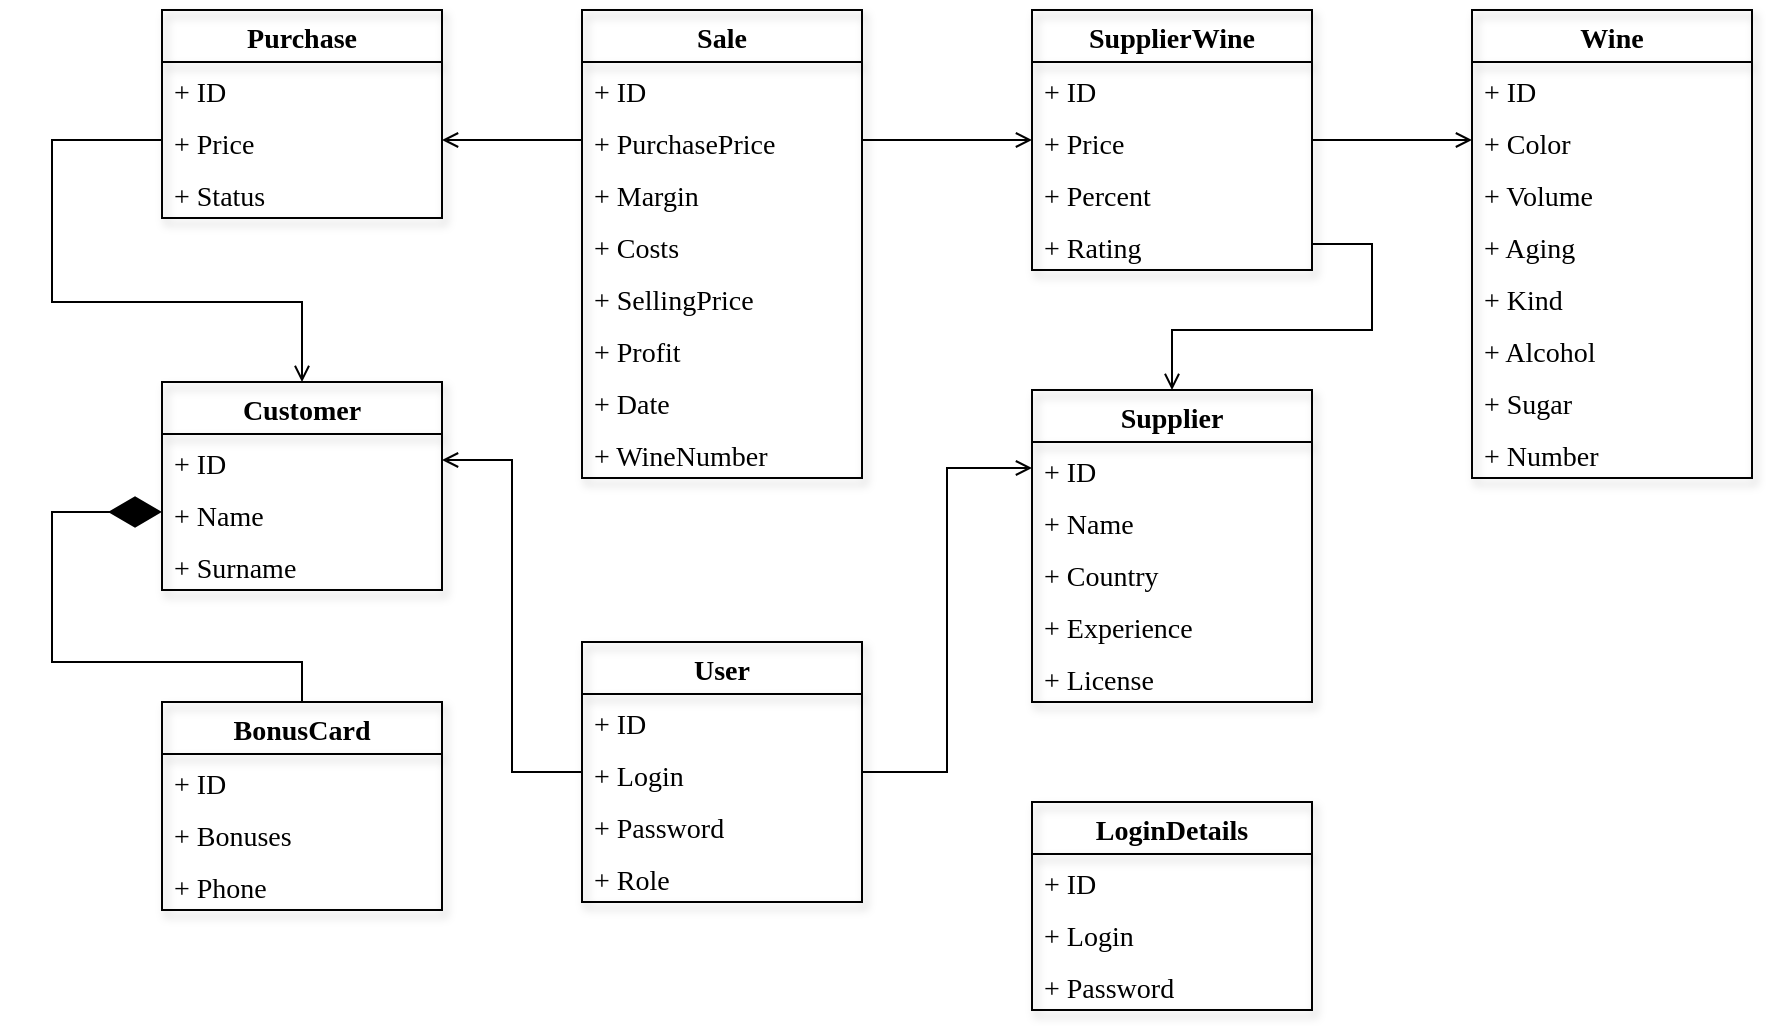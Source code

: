 <mxfile version="20.0.4" type="device"><diagram id="V_JjQCw-sMjTKmSSB4iV" name="Page-1"><mxGraphModel dx="966" dy="589" grid="1" gridSize="10" guides="1" tooltips="1" connect="1" arrows="1" fold="1" page="1" pageScale="1" pageWidth="900" pageHeight="600" math="0" shadow="0"><root><mxCell id="0"/><mxCell id="1" parent="0"/><mxCell id="QiQRAlaP1yW0aG1UXWED-1" value="BonusCard" style="swimlane;fontStyle=1;childLayout=stackLayout;horizontal=1;startSize=26;fillColor=none;horizontalStack=0;resizeParent=1;resizeParentMax=0;resizeLast=0;collapsible=1;marginBottom=0;fontSize=14;fontFamily=Times New Roman;shadow=1;" vertex="1" parent="1"><mxGeometry x="80" y="396" width="140" height="104" as="geometry"/></mxCell><mxCell id="QiQRAlaP1yW0aG1UXWED-2" value="+ ID" style="text;strokeColor=none;fillColor=none;align=left;verticalAlign=top;spacingLeft=4;spacingRight=4;overflow=hidden;rotatable=0;points=[[0,0.5],[1,0.5]];portConstraint=eastwest;fontSize=14;fontFamily=Times New Roman;shadow=1;" vertex="1" parent="QiQRAlaP1yW0aG1UXWED-1"><mxGeometry y="26" width="140" height="26" as="geometry"/></mxCell><mxCell id="QiQRAlaP1yW0aG1UXWED-3" value="+ Bonuses" style="text;strokeColor=none;fillColor=none;align=left;verticalAlign=top;spacingLeft=4;spacingRight=4;overflow=hidden;rotatable=0;points=[[0,0.5],[1,0.5]];portConstraint=eastwest;fontSize=14;fontFamily=Times New Roman;shadow=1;" vertex="1" parent="QiQRAlaP1yW0aG1UXWED-1"><mxGeometry y="52" width="140" height="26" as="geometry"/></mxCell><mxCell id="QiQRAlaP1yW0aG1UXWED-4" value="+ Phone" style="text;strokeColor=none;fillColor=none;align=left;verticalAlign=top;spacingLeft=4;spacingRight=4;overflow=hidden;rotatable=0;points=[[0,0.5],[1,0.5]];portConstraint=eastwest;fontSize=14;fontFamily=Times New Roman;shadow=1;" vertex="1" parent="QiQRAlaP1yW0aG1UXWED-1"><mxGeometry y="78" width="140" height="26" as="geometry"/></mxCell><mxCell id="QiQRAlaP1yW0aG1UXWED-5" value="Customer" style="swimlane;fontStyle=1;childLayout=stackLayout;horizontal=1;startSize=26;fillColor=none;horizontalStack=0;resizeParent=1;resizeParentMax=0;resizeLast=0;collapsible=1;marginBottom=0;fontSize=14;fontFamily=Times New Roman;shadow=1;" vertex="1" parent="1"><mxGeometry x="80" y="236" width="140" height="104" as="geometry"/></mxCell><mxCell id="QiQRAlaP1yW0aG1UXWED-6" value="+ ID" style="text;strokeColor=none;fillColor=none;align=left;verticalAlign=top;spacingLeft=4;spacingRight=4;overflow=hidden;rotatable=0;points=[[0,0.5],[1,0.5]];portConstraint=eastwest;fontSize=14;fontFamily=Times New Roman;shadow=1;" vertex="1" parent="QiQRAlaP1yW0aG1UXWED-5"><mxGeometry y="26" width="140" height="26" as="geometry"/></mxCell><mxCell id="QiQRAlaP1yW0aG1UXWED-7" value="+ Name&#10;" style="text;strokeColor=none;fillColor=none;align=left;verticalAlign=top;spacingLeft=4;spacingRight=4;overflow=hidden;rotatable=0;points=[[0,0.5],[1,0.5]];portConstraint=eastwest;fontSize=14;fontFamily=Times New Roman;shadow=1;" vertex="1" parent="QiQRAlaP1yW0aG1UXWED-5"><mxGeometry y="52" width="140" height="26" as="geometry"/></mxCell><mxCell id="QiQRAlaP1yW0aG1UXWED-8" value="+ Surname&#10;" style="text;strokeColor=none;fillColor=none;align=left;verticalAlign=top;spacingLeft=4;spacingRight=4;overflow=hidden;rotatable=0;points=[[0,0.5],[1,0.5]];portConstraint=eastwest;fontSize=14;fontFamily=Times New Roman;shadow=1;" vertex="1" parent="QiQRAlaP1yW0aG1UXWED-5"><mxGeometry y="78" width="140" height="26" as="geometry"/></mxCell><mxCell id="QiQRAlaP1yW0aG1UXWED-9" value="Purchase" style="swimlane;fontStyle=1;childLayout=stackLayout;horizontal=1;startSize=26;fillColor=none;horizontalStack=0;resizeParent=1;resizeParentMax=0;resizeLast=0;collapsible=1;marginBottom=0;fontSize=14;fontFamily=Times New Roman;shadow=1;" vertex="1" parent="1"><mxGeometry x="80" y="50" width="140" height="104" as="geometry"/></mxCell><mxCell id="QiQRAlaP1yW0aG1UXWED-10" value="+ ID" style="text;strokeColor=none;fillColor=none;align=left;verticalAlign=top;spacingLeft=4;spacingRight=4;overflow=hidden;rotatable=0;points=[[0,0.5],[1,0.5]];portConstraint=eastwest;fontSize=14;fontFamily=Times New Roman;shadow=1;" vertex="1" parent="QiQRAlaP1yW0aG1UXWED-9"><mxGeometry y="26" width="140" height="26" as="geometry"/></mxCell><mxCell id="QiQRAlaP1yW0aG1UXWED-11" value="+ Price" style="text;strokeColor=none;fillColor=none;align=left;verticalAlign=top;spacingLeft=4;spacingRight=4;overflow=hidden;rotatable=0;points=[[0,0.5],[1,0.5]];portConstraint=eastwest;fontSize=14;fontFamily=Times New Roman;shadow=1;" vertex="1" parent="QiQRAlaP1yW0aG1UXWED-9"><mxGeometry y="52" width="140" height="26" as="geometry"/></mxCell><mxCell id="QiQRAlaP1yW0aG1UXWED-12" value="+ Status" style="text;strokeColor=none;fillColor=none;align=left;verticalAlign=top;spacingLeft=4;spacingRight=4;overflow=hidden;rotatable=0;points=[[0,0.5],[1,0.5]];portConstraint=eastwest;fontSize=14;fontFamily=Times New Roman;shadow=1;" vertex="1" parent="QiQRAlaP1yW0aG1UXWED-9"><mxGeometry y="78" width="140" height="26" as="geometry"/></mxCell><mxCell id="QiQRAlaP1yW0aG1UXWED-13" value="Sale" style="swimlane;fontStyle=1;childLayout=stackLayout;horizontal=1;startSize=26;fillColor=none;horizontalStack=0;resizeParent=1;resizeParentMax=0;resizeLast=0;collapsible=1;marginBottom=0;fontSize=14;fontFamily=Times New Roman;shadow=1;" vertex="1" parent="1"><mxGeometry x="290" y="50" width="140" height="234" as="geometry"/></mxCell><mxCell id="QiQRAlaP1yW0aG1UXWED-14" value="+ ID" style="text;strokeColor=none;fillColor=none;align=left;verticalAlign=top;spacingLeft=4;spacingRight=4;overflow=hidden;rotatable=0;points=[[0,0.5],[1,0.5]];portConstraint=eastwest;fontSize=14;fontFamily=Times New Roman;shadow=1;" vertex="1" parent="QiQRAlaP1yW0aG1UXWED-13"><mxGeometry y="26" width="140" height="26" as="geometry"/></mxCell><mxCell id="QiQRAlaP1yW0aG1UXWED-15" value="+ PurchasePrice&#10;" style="text;strokeColor=none;fillColor=none;align=left;verticalAlign=top;spacingLeft=4;spacingRight=4;overflow=hidden;rotatable=0;points=[[0,0.5],[1,0.5]];portConstraint=eastwest;fontSize=14;fontFamily=Times New Roman;shadow=1;" vertex="1" parent="QiQRAlaP1yW0aG1UXWED-13"><mxGeometry y="52" width="140" height="26" as="geometry"/></mxCell><mxCell id="QiQRAlaP1yW0aG1UXWED-16" value="+ Margin" style="text;strokeColor=none;fillColor=none;align=left;verticalAlign=top;spacingLeft=4;spacingRight=4;overflow=hidden;rotatable=0;points=[[0,0.5],[1,0.5]];portConstraint=eastwest;fontSize=14;fontFamily=Times New Roman;shadow=1;" vertex="1" parent="QiQRAlaP1yW0aG1UXWED-13"><mxGeometry y="78" width="140" height="26" as="geometry"/></mxCell><mxCell id="QiQRAlaP1yW0aG1UXWED-17" value="+ Costs" style="text;strokeColor=none;fillColor=none;align=left;verticalAlign=top;spacingLeft=4;spacingRight=4;overflow=hidden;rotatable=0;points=[[0,0.5],[1,0.5]];portConstraint=eastwest;fontSize=14;fontFamily=Times New Roman;shadow=1;" vertex="1" parent="QiQRAlaP1yW0aG1UXWED-13"><mxGeometry y="104" width="140" height="26" as="geometry"/></mxCell><mxCell id="QiQRAlaP1yW0aG1UXWED-18" value="+ SellingPrice" style="text;strokeColor=none;fillColor=none;align=left;verticalAlign=top;spacingLeft=4;spacingRight=4;overflow=hidden;rotatable=0;points=[[0,0.5],[1,0.5]];portConstraint=eastwest;fontSize=14;fontFamily=Times New Roman;shadow=1;" vertex="1" parent="QiQRAlaP1yW0aG1UXWED-13"><mxGeometry y="130" width="140" height="26" as="geometry"/></mxCell><mxCell id="QiQRAlaP1yW0aG1UXWED-19" value="+ Profit" style="text;strokeColor=none;fillColor=none;align=left;verticalAlign=top;spacingLeft=4;spacingRight=4;overflow=hidden;rotatable=0;points=[[0,0.5],[1,0.5]];portConstraint=eastwest;fontSize=14;fontFamily=Times New Roman;shadow=1;" vertex="1" parent="QiQRAlaP1yW0aG1UXWED-13"><mxGeometry y="156" width="140" height="26" as="geometry"/></mxCell><mxCell id="QiQRAlaP1yW0aG1UXWED-20" value="+ Date" style="text;strokeColor=none;fillColor=none;align=left;verticalAlign=top;spacingLeft=4;spacingRight=4;overflow=hidden;rotatable=0;points=[[0,0.5],[1,0.5]];portConstraint=eastwest;fontSize=14;fontFamily=Times New Roman;shadow=1;" vertex="1" parent="QiQRAlaP1yW0aG1UXWED-13"><mxGeometry y="182" width="140" height="26" as="geometry"/></mxCell><mxCell id="QiQRAlaP1yW0aG1UXWED-21" value="+ WineNumber" style="text;strokeColor=none;fillColor=none;align=left;verticalAlign=top;spacingLeft=4;spacingRight=4;overflow=hidden;rotatable=0;points=[[0,0.5],[1,0.5]];portConstraint=eastwest;fontSize=14;fontFamily=Times New Roman;shadow=1;" vertex="1" parent="QiQRAlaP1yW0aG1UXWED-13"><mxGeometry y="208" width="140" height="26" as="geometry"/></mxCell><mxCell id="QiQRAlaP1yW0aG1UXWED-22" value="Wine" style="swimlane;fontStyle=1;childLayout=stackLayout;horizontal=1;startSize=26;fillColor=none;horizontalStack=0;resizeParent=1;resizeParentMax=0;resizeLast=0;collapsible=1;marginBottom=0;fontSize=14;fontFamily=Times New Roman;shadow=1;" vertex="1" parent="1"><mxGeometry x="735" y="50" width="140" height="234" as="geometry"/></mxCell><mxCell id="QiQRAlaP1yW0aG1UXWED-23" value="+ ID" style="text;strokeColor=none;fillColor=none;align=left;verticalAlign=top;spacingLeft=4;spacingRight=4;overflow=hidden;rotatable=0;points=[[0,0.5],[1,0.5]];portConstraint=eastwest;fontSize=14;fontFamily=Times New Roman;shadow=1;" vertex="1" parent="QiQRAlaP1yW0aG1UXWED-22"><mxGeometry y="26" width="140" height="26" as="geometry"/></mxCell><mxCell id="QiQRAlaP1yW0aG1UXWED-24" value="+ Color&#10;" style="text;strokeColor=none;fillColor=none;align=left;verticalAlign=top;spacingLeft=4;spacingRight=4;overflow=hidden;rotatable=0;points=[[0,0.5],[1,0.5]];portConstraint=eastwest;fontSize=14;fontFamily=Times New Roman;shadow=1;" vertex="1" parent="QiQRAlaP1yW0aG1UXWED-22"><mxGeometry y="52" width="140" height="26" as="geometry"/></mxCell><mxCell id="QiQRAlaP1yW0aG1UXWED-25" value="+ Volume" style="text;strokeColor=none;fillColor=none;align=left;verticalAlign=top;spacingLeft=4;spacingRight=4;overflow=hidden;rotatable=0;points=[[0,0.5],[1,0.5]];portConstraint=eastwest;fontSize=14;fontFamily=Times New Roman;shadow=1;" vertex="1" parent="QiQRAlaP1yW0aG1UXWED-22"><mxGeometry y="78" width="140" height="26" as="geometry"/></mxCell><mxCell id="QiQRAlaP1yW0aG1UXWED-26" value="+ Aging" style="text;strokeColor=none;fillColor=none;align=left;verticalAlign=top;spacingLeft=4;spacingRight=4;overflow=hidden;rotatable=0;points=[[0,0.5],[1,0.5]];portConstraint=eastwest;fontSize=14;fontFamily=Times New Roman;shadow=1;" vertex="1" parent="QiQRAlaP1yW0aG1UXWED-22"><mxGeometry y="104" width="140" height="26" as="geometry"/></mxCell><mxCell id="QiQRAlaP1yW0aG1UXWED-27" value="+ Kind" style="text;strokeColor=none;fillColor=none;align=left;verticalAlign=top;spacingLeft=4;spacingRight=4;overflow=hidden;rotatable=0;points=[[0,0.5],[1,0.5]];portConstraint=eastwest;fontSize=14;fontFamily=Times New Roman;shadow=1;" vertex="1" parent="QiQRAlaP1yW0aG1UXWED-22"><mxGeometry y="130" width="140" height="26" as="geometry"/></mxCell><mxCell id="QiQRAlaP1yW0aG1UXWED-28" value="+ Alcohol" style="text;strokeColor=none;fillColor=none;align=left;verticalAlign=top;spacingLeft=4;spacingRight=4;overflow=hidden;rotatable=0;points=[[0,0.5],[1,0.5]];portConstraint=eastwest;fontSize=14;fontFamily=Times New Roman;shadow=1;" vertex="1" parent="QiQRAlaP1yW0aG1UXWED-22"><mxGeometry y="156" width="140" height="26" as="geometry"/></mxCell><mxCell id="QiQRAlaP1yW0aG1UXWED-29" value="+ Sugar" style="text;strokeColor=none;fillColor=none;align=left;verticalAlign=top;spacingLeft=4;spacingRight=4;overflow=hidden;rotatable=0;points=[[0,0.5],[1,0.5]];portConstraint=eastwest;fontSize=14;fontFamily=Times New Roman;shadow=1;" vertex="1" parent="QiQRAlaP1yW0aG1UXWED-22"><mxGeometry y="182" width="140" height="26" as="geometry"/></mxCell><mxCell id="QiQRAlaP1yW0aG1UXWED-30" value="+ Number" style="text;strokeColor=none;fillColor=none;align=left;verticalAlign=top;spacingLeft=4;spacingRight=4;overflow=hidden;rotatable=0;points=[[0,0.5],[1,0.5]];portConstraint=eastwest;fontSize=14;fontFamily=Times New Roman;shadow=1;" vertex="1" parent="QiQRAlaP1yW0aG1UXWED-22"><mxGeometry y="208" width="140" height="26" as="geometry"/></mxCell><mxCell id="QiQRAlaP1yW0aG1UXWED-31" value="Supplier" style="swimlane;fontStyle=1;childLayout=stackLayout;horizontal=1;startSize=26;fillColor=none;horizontalStack=0;resizeParent=1;resizeParentMax=0;resizeLast=0;collapsible=1;marginBottom=0;fontSize=14;fontFamily=Times New Roman;shadow=1;" vertex="1" parent="1"><mxGeometry x="515" y="240" width="140" height="156" as="geometry"/></mxCell><mxCell id="QiQRAlaP1yW0aG1UXWED-32" value="+ ID" style="text;strokeColor=none;fillColor=none;align=left;verticalAlign=top;spacingLeft=4;spacingRight=4;overflow=hidden;rotatable=0;points=[[0,0.5],[1,0.5]];portConstraint=eastwest;fontSize=14;fontFamily=Times New Roman;shadow=1;" vertex="1" parent="QiQRAlaP1yW0aG1UXWED-31"><mxGeometry y="26" width="140" height="26" as="geometry"/></mxCell><mxCell id="QiQRAlaP1yW0aG1UXWED-33" value="+ Name&#10;" style="text;strokeColor=none;fillColor=none;align=left;verticalAlign=top;spacingLeft=4;spacingRight=4;overflow=hidden;rotatable=0;points=[[0,0.5],[1,0.5]];portConstraint=eastwest;fontSize=14;fontFamily=Times New Roman;shadow=1;" vertex="1" parent="QiQRAlaP1yW0aG1UXWED-31"><mxGeometry y="52" width="140" height="26" as="geometry"/></mxCell><mxCell id="QiQRAlaP1yW0aG1UXWED-34" value="+ Country&#10;" style="text;strokeColor=none;fillColor=none;align=left;verticalAlign=top;spacingLeft=4;spacingRight=4;overflow=hidden;rotatable=0;points=[[0,0.5],[1,0.5]];portConstraint=eastwest;fontSize=14;fontFamily=Times New Roman;shadow=1;" vertex="1" parent="QiQRAlaP1yW0aG1UXWED-31"><mxGeometry y="78" width="140" height="26" as="geometry"/></mxCell><mxCell id="QiQRAlaP1yW0aG1UXWED-35" value="+ Experience" style="text;strokeColor=none;fillColor=none;align=left;verticalAlign=top;spacingLeft=4;spacingRight=4;overflow=hidden;rotatable=0;points=[[0,0.5],[1,0.5]];portConstraint=eastwest;fontSize=14;fontFamily=Times New Roman;shadow=1;" vertex="1" parent="QiQRAlaP1yW0aG1UXWED-31"><mxGeometry y="104" width="140" height="26" as="geometry"/></mxCell><mxCell id="QiQRAlaP1yW0aG1UXWED-36" value="+ License" style="text;strokeColor=none;fillColor=none;align=left;verticalAlign=top;spacingLeft=4;spacingRight=4;overflow=hidden;rotatable=0;points=[[0,0.5],[1,0.5]];portConstraint=eastwest;fontSize=14;fontFamily=Times New Roman;shadow=1;" vertex="1" parent="QiQRAlaP1yW0aG1UXWED-31"><mxGeometry y="130" width="140" height="26" as="geometry"/></mxCell><mxCell id="QiQRAlaP1yW0aG1UXWED-37" style="edgeStyle=orthogonalEdgeStyle;rounded=0;orthogonalLoop=1;jettySize=auto;html=1;exitX=1;exitY=0.5;exitDx=0;exitDy=0;fontFamily=Times New Roman;fontSize=14;endArrow=open;endFill=0;entryX=0;entryY=0.5;entryDx=0;entryDy=0;" edge="1" parent="1" source="QiQRAlaP1yW0aG1UXWED-15" target="QiQRAlaP1yW0aG1UXWED-48"><mxGeometry relative="1" as="geometry"><mxPoint x="465" y="66" as="targetPoint"/></mxGeometry></mxCell><mxCell id="QiQRAlaP1yW0aG1UXWED-38" style="edgeStyle=orthogonalEdgeStyle;rounded=0;orthogonalLoop=1;jettySize=auto;html=1;exitX=0;exitY=0.5;exitDx=0;exitDy=0;entryX=1;entryY=0.5;entryDx=0;entryDy=0;fontFamily=Times New Roman;fontSize=14;endArrow=open;endFill=0;" edge="1" parent="1" source="QiQRAlaP1yW0aG1UXWED-15" target="QiQRAlaP1yW0aG1UXWED-11"><mxGeometry relative="1" as="geometry"/></mxCell><mxCell id="QiQRAlaP1yW0aG1UXWED-39" value="" style="endArrow=diamondThin;endFill=1;endSize=24;html=1;rounded=0;fontFamily=Times New Roman;fontSize=14;exitX=0.5;exitY=0;exitDx=0;exitDy=0;entryX=0;entryY=0.5;entryDx=0;entryDy=0;" edge="1" parent="1" source="QiQRAlaP1yW0aG1UXWED-1" target="QiQRAlaP1yW0aG1UXWED-7"><mxGeometry width="160" relative="1" as="geometry"><mxPoint x="350" y="340" as="sourcePoint"/><mxPoint x="205" y="336" as="targetPoint"/><Array as="points"><mxPoint x="150" y="376"/><mxPoint x="25" y="376"/><mxPoint x="25" y="301"/></Array></mxGeometry></mxCell><mxCell id="QiQRAlaP1yW0aG1UXWED-40" style="edgeStyle=orthogonalEdgeStyle;rounded=0;orthogonalLoop=1;jettySize=auto;html=1;exitX=0;exitY=0.5;exitDx=0;exitDy=0;entryX=0.5;entryY=0;entryDx=0;entryDy=0;fontFamily=Times New Roman;fontSize=14;endArrow=open;endFill=0;" edge="1" parent="1" source="QiQRAlaP1yW0aG1UXWED-11" target="QiQRAlaP1yW0aG1UXWED-5"><mxGeometry relative="1" as="geometry"><Array as="points"><mxPoint x="25" y="115"/><mxPoint x="25" y="196"/><mxPoint x="150" y="196"/></Array></mxGeometry></mxCell><mxCell id="QiQRAlaP1yW0aG1UXWED-41" value="User" style="swimlane;fontStyle=1;childLayout=stackLayout;horizontal=1;startSize=26;fillColor=none;horizontalStack=0;resizeParent=1;resizeParentMax=0;resizeLast=0;collapsible=1;marginBottom=0;fontSize=14;fontFamily=Times New Roman;shadow=1;" vertex="1" parent="1"><mxGeometry x="290" y="366" width="140" height="130" as="geometry"/></mxCell><mxCell id="QiQRAlaP1yW0aG1UXWED-42" value="+ ID" style="text;strokeColor=none;fillColor=none;align=left;verticalAlign=top;spacingLeft=4;spacingRight=4;overflow=hidden;rotatable=0;points=[[0,0.5],[1,0.5]];portConstraint=eastwest;fontSize=14;fontFamily=Times New Roman;shadow=1;" vertex="1" parent="QiQRAlaP1yW0aG1UXWED-41"><mxGeometry y="26" width="140" height="26" as="geometry"/></mxCell><mxCell id="QiQRAlaP1yW0aG1UXWED-43" value="+ Login" style="text;strokeColor=none;fillColor=none;align=left;verticalAlign=top;spacingLeft=4;spacingRight=4;overflow=hidden;rotatable=0;points=[[0,0.5],[1,0.5]];portConstraint=eastwest;fontSize=14;fontFamily=Times New Roman;shadow=1;" vertex="1" parent="QiQRAlaP1yW0aG1UXWED-41"><mxGeometry y="52" width="140" height="26" as="geometry"/></mxCell><mxCell id="QiQRAlaP1yW0aG1UXWED-44" value="+ Password" style="text;strokeColor=none;fillColor=none;align=left;verticalAlign=top;spacingLeft=4;spacingRight=4;overflow=hidden;rotatable=0;points=[[0,0.5],[1,0.5]];portConstraint=eastwest;fontSize=14;fontFamily=Times New Roman;shadow=1;" vertex="1" parent="QiQRAlaP1yW0aG1UXWED-41"><mxGeometry y="78" width="140" height="26" as="geometry"/></mxCell><mxCell id="QiQRAlaP1yW0aG1UXWED-45" value="+ Role" style="text;strokeColor=none;fillColor=none;align=left;verticalAlign=top;spacingLeft=4;spacingRight=4;overflow=hidden;rotatable=0;points=[[0,0.5],[1,0.5]];portConstraint=eastwest;fontSize=14;fontFamily=Times New Roman;shadow=1;" vertex="1" parent="QiQRAlaP1yW0aG1UXWED-41"><mxGeometry y="104" width="140" height="26" as="geometry"/></mxCell><mxCell id="QiQRAlaP1yW0aG1UXWED-46" value="SupplierWine" style="swimlane;fontStyle=1;childLayout=stackLayout;horizontal=1;startSize=26;fillColor=none;horizontalStack=0;resizeParent=1;resizeParentMax=0;resizeLast=0;collapsible=1;marginBottom=0;fontSize=14;fontFamily=Times New Roman;shadow=1;" vertex="1" parent="1"><mxGeometry x="515" y="50" width="140" height="130" as="geometry"/></mxCell><mxCell id="QiQRAlaP1yW0aG1UXWED-47" value="+ ID" style="text;strokeColor=none;fillColor=none;align=left;verticalAlign=top;spacingLeft=4;spacingRight=4;overflow=hidden;rotatable=0;points=[[0,0.5],[1,0.5]];portConstraint=eastwest;fontSize=14;fontFamily=Times New Roman;shadow=1;" vertex="1" parent="QiQRAlaP1yW0aG1UXWED-46"><mxGeometry y="26" width="140" height="26" as="geometry"/></mxCell><mxCell id="QiQRAlaP1yW0aG1UXWED-48" value="+ Price" style="text;strokeColor=none;fillColor=none;align=left;verticalAlign=top;spacingLeft=4;spacingRight=4;overflow=hidden;rotatable=0;points=[[0,0.5],[1,0.5]];portConstraint=eastwest;fontSize=14;fontFamily=Times New Roman;shadow=1;" vertex="1" parent="QiQRAlaP1yW0aG1UXWED-46"><mxGeometry y="52" width="140" height="26" as="geometry"/></mxCell><mxCell id="QiQRAlaP1yW0aG1UXWED-49" value="+ Percent&#10;" style="text;strokeColor=none;fillColor=none;align=left;verticalAlign=top;spacingLeft=4;spacingRight=4;overflow=hidden;rotatable=0;points=[[0,0.5],[1,0.5]];portConstraint=eastwest;fontSize=14;fontFamily=Times New Roman;shadow=1;" vertex="1" parent="QiQRAlaP1yW0aG1UXWED-46"><mxGeometry y="78" width="140" height="26" as="geometry"/></mxCell><mxCell id="QiQRAlaP1yW0aG1UXWED-50" value="+ Rating" style="text;strokeColor=none;fillColor=none;align=left;verticalAlign=top;spacingLeft=4;spacingRight=4;overflow=hidden;rotatable=0;points=[[0,0.5],[1,0.5]];portConstraint=eastwest;fontSize=14;fontFamily=Times New Roman;shadow=1;" vertex="1" parent="QiQRAlaP1yW0aG1UXWED-46"><mxGeometry y="104" width="140" height="26" as="geometry"/></mxCell><mxCell id="QiQRAlaP1yW0aG1UXWED-51" style="edgeStyle=orthogonalEdgeStyle;rounded=0;orthogonalLoop=1;jettySize=auto;html=1;exitX=1;exitY=0.5;exitDx=0;exitDy=0;entryX=0;entryY=0.5;entryDx=0;entryDy=0;endArrow=open;endFill=0;" edge="1" parent="1" source="QiQRAlaP1yW0aG1UXWED-48" target="QiQRAlaP1yW0aG1UXWED-24"><mxGeometry relative="1" as="geometry"/></mxCell><mxCell id="QiQRAlaP1yW0aG1UXWED-52" style="edgeStyle=orthogonalEdgeStyle;rounded=0;orthogonalLoop=1;jettySize=auto;html=1;exitX=1;exitY=0.5;exitDx=0;exitDy=0;entryX=0.5;entryY=0;entryDx=0;entryDy=0;endArrow=open;endFill=0;" edge="1" parent="1" source="QiQRAlaP1yW0aG1UXWED-50" target="QiQRAlaP1yW0aG1UXWED-31"><mxGeometry relative="1" as="geometry"><Array as="points"><mxPoint x="685" y="167"/><mxPoint x="685" y="210"/><mxPoint x="585" y="210"/></Array></mxGeometry></mxCell><mxCell id="QiQRAlaP1yW0aG1UXWED-53" style="edgeStyle=orthogonalEdgeStyle;rounded=0;orthogonalLoop=1;jettySize=auto;html=1;exitX=1;exitY=0.5;exitDx=0;exitDy=0;entryX=0;entryY=0.5;entryDx=0;entryDy=0;endArrow=open;endFill=0;" edge="1" parent="1" source="QiQRAlaP1yW0aG1UXWED-43" target="QiQRAlaP1yW0aG1UXWED-32"><mxGeometry relative="1" as="geometry"/></mxCell><mxCell id="QiQRAlaP1yW0aG1UXWED-54" style="edgeStyle=orthogonalEdgeStyle;rounded=0;orthogonalLoop=1;jettySize=auto;html=1;exitX=0;exitY=0.5;exitDx=0;exitDy=0;entryX=1;entryY=0.5;entryDx=0;entryDy=0;endArrow=open;endFill=0;" edge="1" parent="1" source="QiQRAlaP1yW0aG1UXWED-43" target="QiQRAlaP1yW0aG1UXWED-6"><mxGeometry relative="1" as="geometry"/></mxCell><mxCell id="QiQRAlaP1yW0aG1UXWED-55" value="LoginDetails" style="swimlane;fontStyle=1;childLayout=stackLayout;horizontal=1;startSize=26;fillColor=none;horizontalStack=0;resizeParent=1;resizeParentMax=0;resizeLast=0;collapsible=1;marginBottom=0;fontSize=14;fontFamily=Times New Roman;shadow=1;" vertex="1" parent="1"><mxGeometry x="515" y="446" width="140" height="104" as="geometry"/></mxCell><mxCell id="QiQRAlaP1yW0aG1UXWED-56" value="+ ID" style="text;strokeColor=none;fillColor=none;align=left;verticalAlign=top;spacingLeft=4;spacingRight=4;overflow=hidden;rotatable=0;points=[[0,0.5],[1,0.5]];portConstraint=eastwest;fontSize=14;fontFamily=Times New Roman;shadow=1;" vertex="1" parent="QiQRAlaP1yW0aG1UXWED-55"><mxGeometry y="26" width="140" height="26" as="geometry"/></mxCell><mxCell id="QiQRAlaP1yW0aG1UXWED-57" value="+ Login" style="text;strokeColor=none;fillColor=none;align=left;verticalAlign=top;spacingLeft=4;spacingRight=4;overflow=hidden;rotatable=0;points=[[0,0.5],[1,0.5]];portConstraint=eastwest;fontSize=14;fontFamily=Times New Roman;shadow=1;" vertex="1" parent="QiQRAlaP1yW0aG1UXWED-55"><mxGeometry y="52" width="140" height="26" as="geometry"/></mxCell><mxCell id="QiQRAlaP1yW0aG1UXWED-58" value="+ Password" style="text;strokeColor=none;fillColor=none;align=left;verticalAlign=top;spacingLeft=4;spacingRight=4;overflow=hidden;rotatable=0;points=[[0,0.5],[1,0.5]];portConstraint=eastwest;fontSize=14;fontFamily=Times New Roman;shadow=1;" vertex="1" parent="QiQRAlaP1yW0aG1UXWED-55"><mxGeometry y="78" width="140" height="26" as="geometry"/></mxCell></root></mxGraphModel></diagram></mxfile>